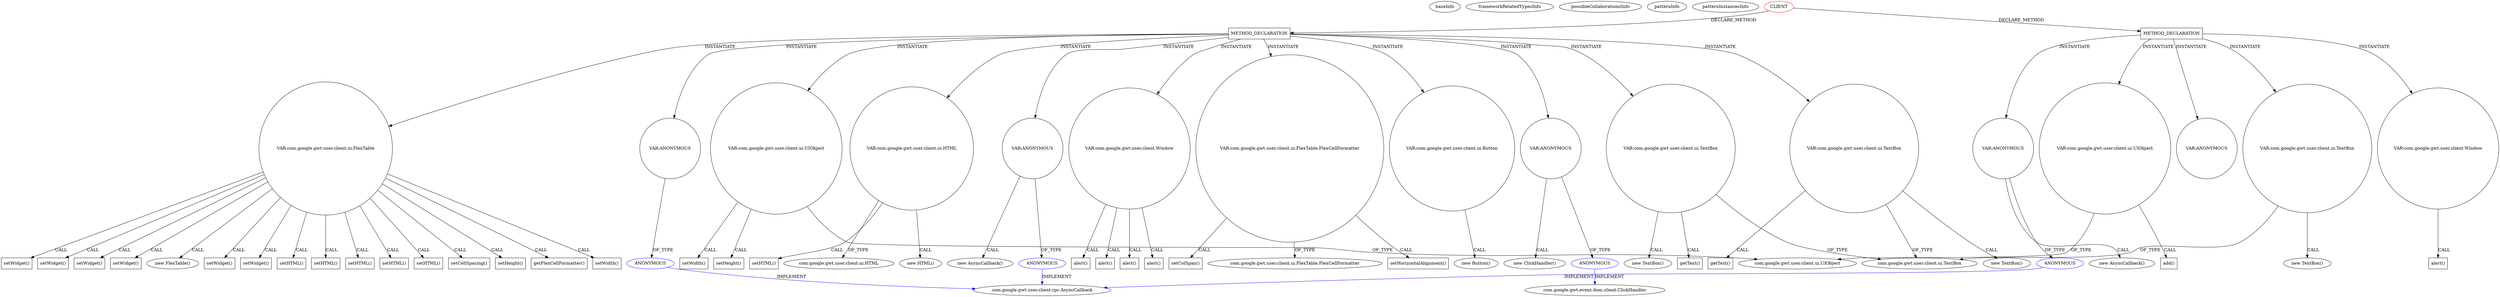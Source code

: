 digraph {
baseInfo[graphId=1107,category="pattern",isAnonymous=false,possibleRelation=false]
frameworkRelatedTypesInfo[]
possibleCollaborationsInfo[]
patternInfo[frequency=2.0,patternRootClient=0]
patternInstancesInfo[0="MainMain-ChatCafeine~/MainMain-ChatCafeine/ChatCafeine-master/ChatCafeine/src/sources/client/vue/administration/AdminPanel.java~AdminPanel~204",1="MainMain-ChatCafeine~/MainMain-ChatCafeine/ChatCafeine-master/ChatCafeine/src/sources/client/vue/accueil/AccueilPanel.java~AccueilPanel~198"]
183[label="new FlexTable()",vertexType="CONSTRUCTOR_CALL",isFrameworkType=false]
184[label="VAR:com.google.gwt.user.client.ui.FlexTable",vertexType="VARIABLE_EXPRESION",isFrameworkType=false,shape=circle]
191[label="setHeight()",vertexType="INSIDE_CALL",isFrameworkType=false,shape=box]
193[label="getFlexCellFormatter()",vertexType="INSIDE_CALL",isFrameworkType=false,shape=box]
189[label="setWidth()",vertexType="INSIDE_CALL",isFrameworkType=false,shape=box]
169[label="METHOD_DECLARATION",vertexType="CLIENT_METHOD_DECLARATION",isFrameworkType=false,shape=box]
0[label="CLIENT",vertexType="ROOT_CLIENT_CLASS_DECLARATION",isFrameworkType=false,color=red]
173[label="VAR:com.google.gwt.user.client.ui.UIObject",vertexType="VARIABLE_EXPRESION",isFrameworkType=false,shape=circle]
263[label="setWidget()",vertexType="INSIDE_CALL",isFrameworkType=false,shape=box]
261[label="setWidget()",vertexType="INSIDE_CALL",isFrameworkType=false,shape=box]
253[label="setWidget()",vertexType="INSIDE_CALL",isFrameworkType=false,shape=box]
247[label="setWidget()",vertexType="INSIDE_CALL",isFrameworkType=false,shape=box]
251[label="setWidget()",vertexType="INSIDE_CALL",isFrameworkType=false,shape=box]
265[label="setWidget()",vertexType="INSIDE_CALL",isFrameworkType=false,shape=box]
233[label="setHTML()",vertexType="INSIDE_CALL",isFrameworkType=false,shape=box]
245[label="setHTML()",vertexType="INSIDE_CALL",isFrameworkType=false,shape=box]
195[label="setHTML()",vertexType="INSIDE_CALL",isFrameworkType=false,shape=box]
241[label="setHTML()",vertexType="INSIDE_CALL",isFrameworkType=false,shape=box]
237[label="setHTML()",vertexType="INSIDE_CALL",isFrameworkType=false,shape=box]
223[label="VAR:com.google.gwt.user.client.ui.HTML",vertexType="VARIABLE_EXPRESION",isFrameworkType=false,shape=circle]
222[label="new HTML()",vertexType="CONSTRUCTOR_CALL",isFrameworkType=false]
315[label="setHTML()",vertexType="INSIDE_CALL",isFrameworkType=false,shape=box]
187[label="setCellSpacing()",vertexType="INSIDE_CALL",isFrameworkType=false,shape=box]
293[label="VAR:com.google.gwt.user.client.Window",vertexType="VARIABLE_EXPRESION",isFrameworkType=false,shape=circle]
290[label="VAR:ANONYMOUS",vertexType="VARIABLE_EXPRESION",isFrameworkType=false,shape=circle]
291[label="ANONYMOUS",vertexType="REFERENCE_ANONYMOUS_DECLARATION",isFrameworkType=false,color=blue]
270[label="VAR:ANONYMOUS",vertexType="VARIABLE_EXPRESION",isFrameworkType=false,shape=circle]
271[label="ANONYMOUS",vertexType="REFERENCE_ANONYMOUS_DECLARATION",isFrameworkType=false,color=blue]
269[label="new ClickHandler()",vertexType="CONSTRUCTOR_CALL",isFrameworkType=false]
196[label="VAR:com.google.gwt.user.client.ui.FlexTable.FlexCellFormatter",vertexType="VARIABLE_EXPRESION",isFrameworkType=false,shape=circle]
198[label="com.google.gwt.user.client.ui.FlexTable.FlexCellFormatter",vertexType="FRAMEWORK_CLASS_TYPE",isFrameworkType=false]
200[label="setHorizontalAlignment()",vertexType="INSIDE_CALL",isFrameworkType=false,shape=box]
197[label="setColSpan()",vertexType="INSIDE_CALL",isFrameworkType=false,shape=box]
29[label="com.google.gwt.user.client.ui.UIObject",vertexType="FRAMEWORK_CLASS_TYPE",isFrameworkType=false]
27[label="VAR:com.google.gwt.user.client.ui.UIObject",vertexType="VARIABLE_EXPRESION",isFrameworkType=false,shape=circle]
111[label="add()",vertexType="INSIDE_CALL",isFrameworkType=false,shape=box]
80[label="com.google.gwt.event.dom.client.ClickHandler",vertexType="FRAMEWORK_INTERFACE_TYPE",isFrameworkType=false]
267[label="VAR:com.google.gwt.user.client.ui.Button",vertexType="VARIABLE_EXPRESION",isFrameworkType=false,shape=circle]
266[label="new Button()",vertexType="CONSTRUCTOR_CALL",isFrameworkType=false]
289[label="new AsyncCallback()",vertexType="CONSTRUCTOR_CALL",isFrameworkType=false]
177[label="setHeight()",vertexType="INSIDE_CALL",isFrameworkType=false,shape=box]
311[label="alert()",vertexType="INSIDE_CALL",isFrameworkType=false,shape=box]
297[label="alert()",vertexType="INSIDE_CALL",isFrameworkType=false,shape=box]
313[label="alert()",vertexType="INSIDE_CALL",isFrameworkType=false,shape=box]
71[label="com.google.gwt.user.client.ui.HTML",vertexType="FRAMEWORK_CLASS_TYPE",isFrameworkType=false]
88[label="com.google.gwt.user.client.rpc.AsyncCallback",vertexType="FRAMEWORK_INTERFACE_TYPE",isFrameworkType=false]
87[label="ANONYMOUS",vertexType="REFERENCE_ANONYMOUS_DECLARATION",isFrameworkType=false,color=blue]
308[label="ANONYMOUS",vertexType="REFERENCE_ANONYMOUS_DECLARATION",isFrameworkType=false,color=blue]
86[label="VAR:ANONYMOUS",vertexType="VARIABLE_EXPRESION",isFrameworkType=false,shape=circle]
85[label="new AsyncCallback()",vertexType="CONSTRUCTOR_CALL",isFrameworkType=false]
174[label="setWidth()",vertexType="INSIDE_CALL",isFrameworkType=false,shape=box]
23[label="METHOD_DECLARATION",vertexType="CLIENT_METHOD_DECLARATION",isFrameworkType=false,shape=box]
89[label="VAR:com.google.gwt.user.client.Window",vertexType="VARIABLE_EXPRESION",isFrameworkType=false,shape=circle]
307[label="VAR:ANONYMOUS",vertexType="VARIABLE_EXPRESION",isFrameworkType=false,shape=circle]
78[label="VAR:ANONYMOUS",vertexType="VARIABLE_EXPRESION",isFrameworkType=false,shape=circle]
90[label="alert()",vertexType="INSIDE_CALL",isFrameworkType=false,shape=box]
294[label="alert()",vertexType="INSIDE_CALL",isFrameworkType=false,shape=box]
211[label="VAR:com.google.gwt.user.client.ui.TextBox",vertexType="VARIABLE_EXPRESION",isFrameworkType=false,shape=circle]
39[label="com.google.gwt.user.client.ui.TextBox",vertexType="FRAMEWORK_CLASS_TYPE",isFrameworkType=false]
210[label="new TextBox()",vertexType="CONSTRUCTOR_CALL",isFrameworkType=false]
38[label="VAR:com.google.gwt.user.client.ui.TextBox",vertexType="VARIABLE_EXPRESION",isFrameworkType=false,shape=circle]
37[label="new TextBox()",vertexType="CONSTRUCTOR_CALL",isFrameworkType=false]
202[label="VAR:com.google.gwt.user.client.ui.TextBox",vertexType="VARIABLE_EXPRESION",isFrameworkType=false,shape=circle]
201[label="new TextBox()",vertexType="CONSTRUCTOR_CALL",isFrameworkType=false]
323[label="getText()",vertexType="INSIDE_CALL",isFrameworkType=false,shape=box]
329[label="getText()",vertexType="INSIDE_CALL",isFrameworkType=false,shape=box]
173->174[label="CALL"]
169->267[label="INSTANTIATE"]
184->189[label="CALL"]
169->202[label="INSTANTIATE"]
293->313[label="CALL"]
169->184[label="INSTANTIATE"]
267->266[label="CALL"]
184->233[label="CALL"]
23->89[label="INSTANTIATE"]
293->294[label="CALL"]
270->271[label="OF_TYPE"]
0->169[label="DECLARE_METHOD"]
307->308[label="OF_TYPE"]
169->293[label="INSTANTIATE"]
184->183[label="CALL"]
86->85[label="CALL"]
223->222[label="CALL"]
169->307[label="INSTANTIATE"]
290->291[label="OF_TYPE"]
38->39[label="OF_TYPE"]
173->29[label="OF_TYPE"]
184->245[label="CALL"]
169->211[label="INSTANTIATE"]
184->241[label="CALL"]
23->86[label="INSTANTIATE"]
27->111[label="CALL"]
169->270[label="INSTANTIATE"]
23->78[label="INSTANTIATE"]
184->251[label="CALL"]
293->311[label="CALL"]
38->37[label="CALL"]
202->323[label="CALL"]
196->198[label="OF_TYPE"]
23->27[label="INSTANTIATE"]
291->88[label="IMPLEMENT",color=blue]
184->187[label="CALL"]
173->177[label="CALL"]
184->253[label="CALL"]
0->23[label="DECLARE_METHOD"]
290->289[label="CALL"]
271->80[label="IMPLEMENT",color=blue]
169->173[label="INSTANTIATE"]
184->247[label="CALL"]
211->39[label="OF_TYPE"]
87->88[label="IMPLEMENT",color=blue]
270->269[label="CALL"]
89->90[label="CALL"]
211->210[label="CALL"]
169->223[label="INSTANTIATE"]
27->29[label="OF_TYPE"]
211->329[label="CALL"]
184->265[label="CALL"]
202->201[label="CALL"]
223->71[label="OF_TYPE"]
223->315[label="CALL"]
184->261[label="CALL"]
308->88[label="IMPLEMENT",color=blue]
202->39[label="OF_TYPE"]
196->200[label="CALL"]
196->197[label="CALL"]
169->290[label="INSTANTIATE"]
86->87[label="OF_TYPE"]
184->237[label="CALL"]
23->38[label="INSTANTIATE"]
184->195[label="CALL"]
169->196[label="INSTANTIATE"]
293->297[label="CALL"]
184->191[label="CALL"]
184->263[label="CALL"]
184->193[label="CALL"]
}
